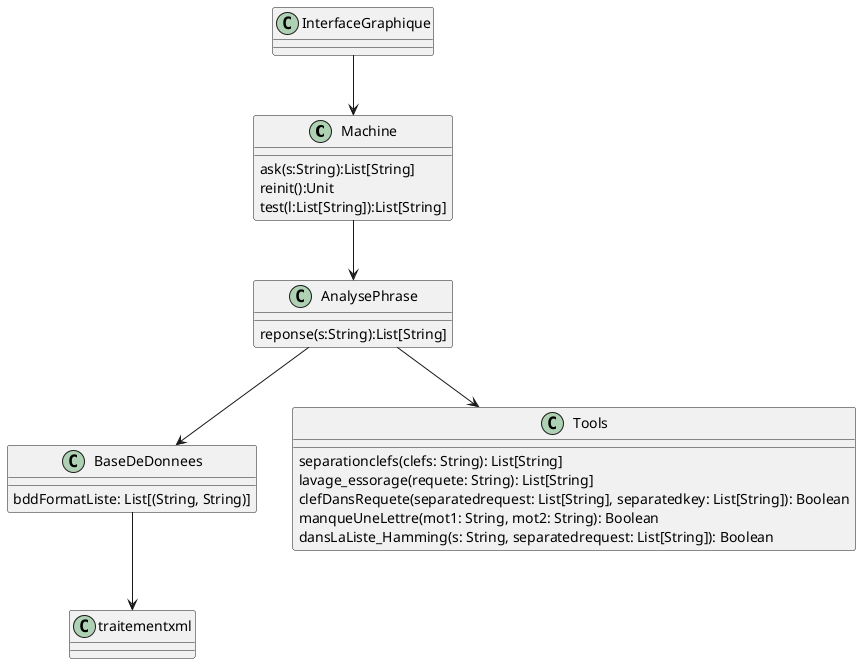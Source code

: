 /* Pour afficher le diagramme UML:  
   Window>Show view>Other>Plantuml
   
   La doc: http://plantuml.com/class-diagram
*/

@startuml
 class Machine{	
	ask(s:String):List[String]
	reinit():Unit
	test(l:List[String]):List[String]
	}

 class BaseDeDonnees{
 	 bddFormatListe: List[(String, String)]
	 }
 
 class Tools{
	separationclefs(clefs: String): List[String]
	lavage_essorage(requete: String): List[String]
	clefDansRequete(separatedrequest: List[String], separatedkey: List[String]): Boolean
	manqueUneLettre(mot1: String, mot2: String): Boolean
	dansLaListe_Hamming(s: String, separatedrequest: List[String]): Boolean
 }
 
 class InterfaceGraphique{
 }
 
 class AnalysePhrase{
 	reponse(s:String):List[String]
 }
 
 class traitementxml{

 }
 
 InterfaceGraphique --> Machine
 Machine --> AnalysePhrase
 AnalysePhrase --> Tools
 AnalysePhrase --> BaseDeDonnees
 BaseDeDonnees --> traitementxml
 
 @enduml
